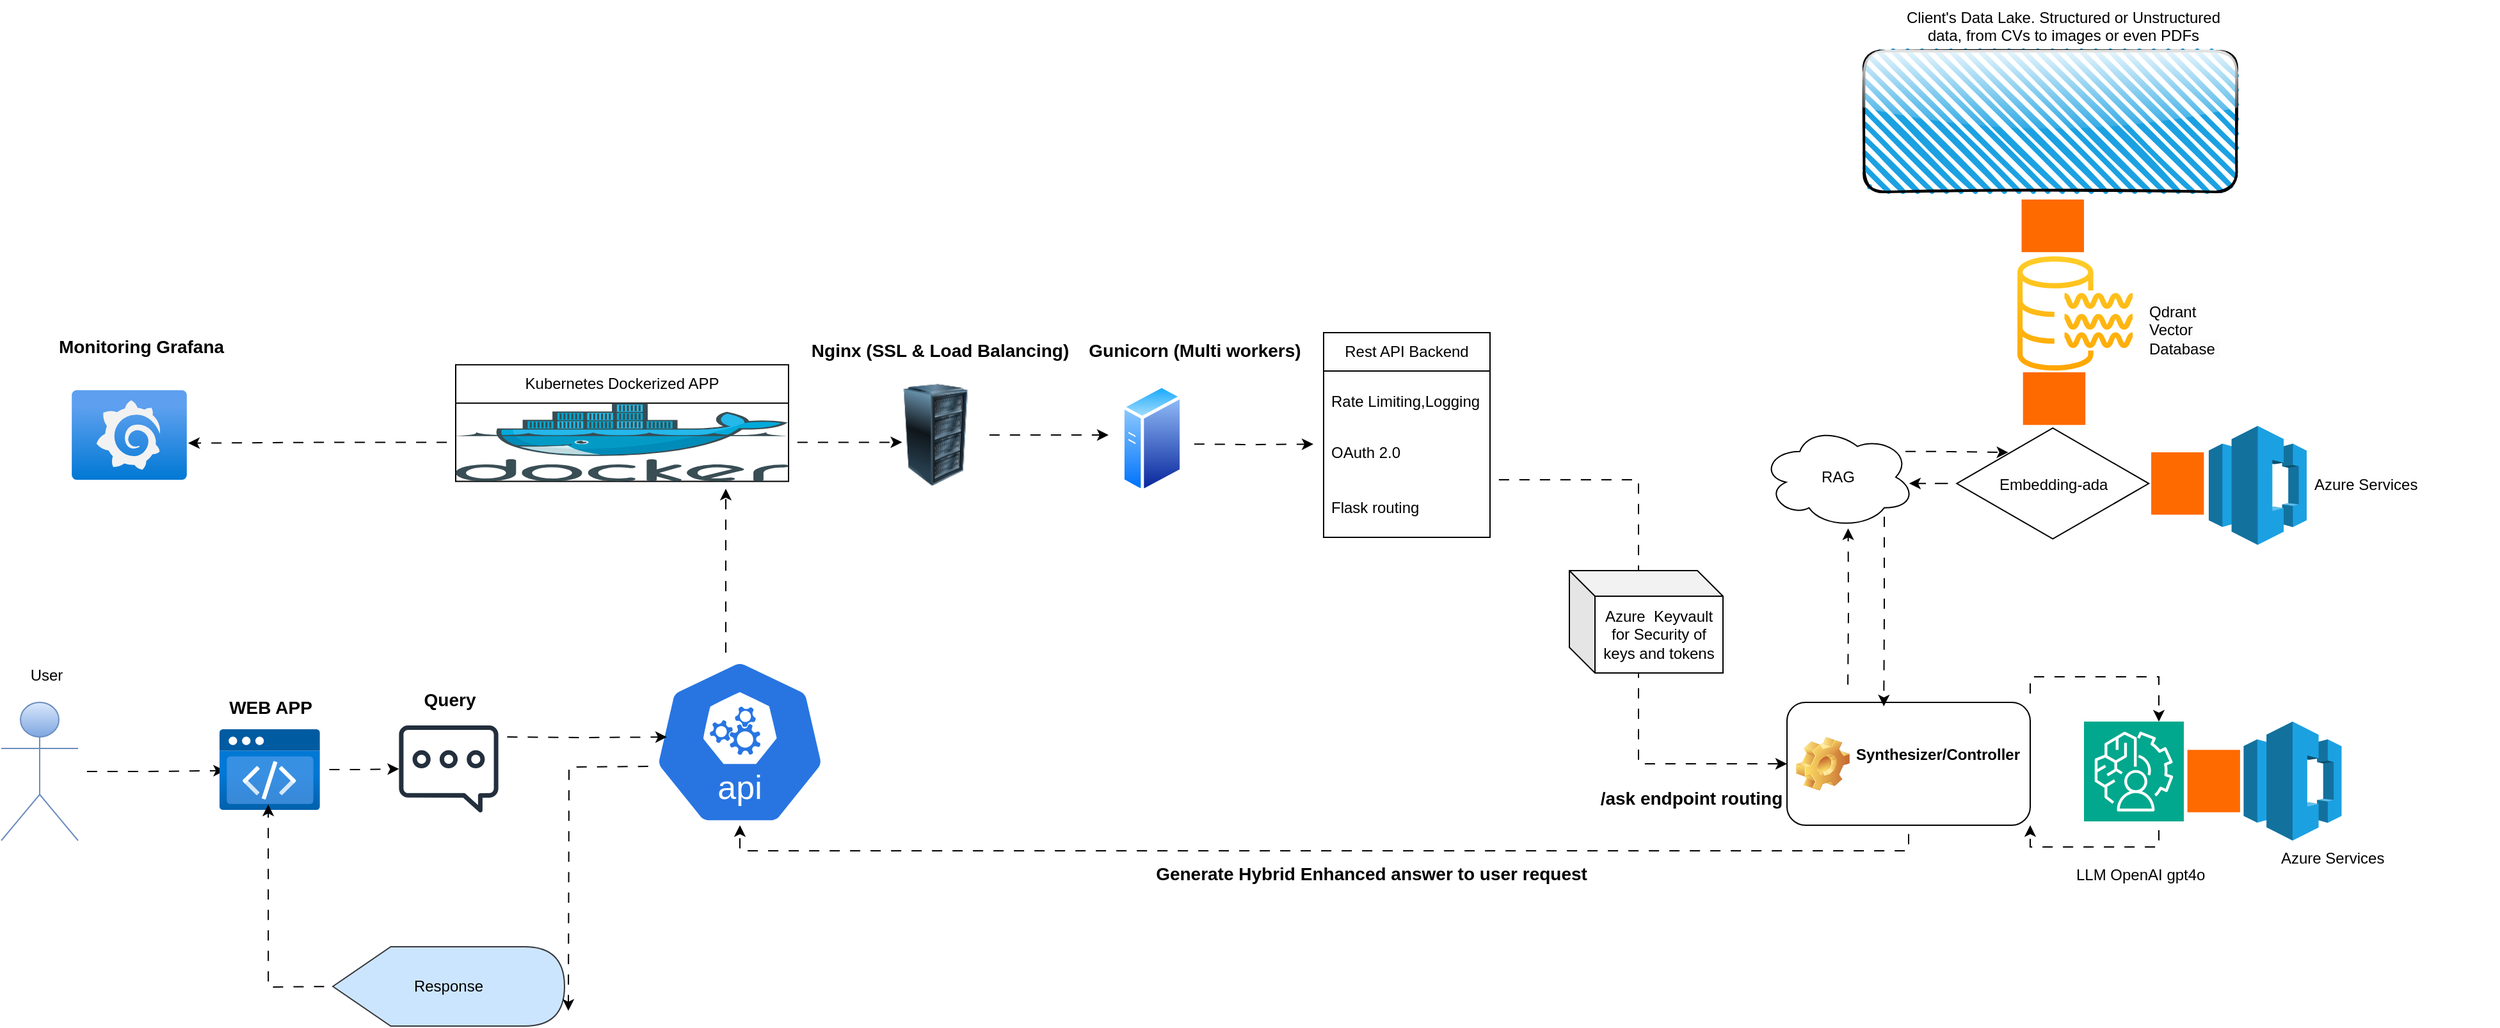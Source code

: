 <mxfile version="25.0.3">
  <diagram name="Σελίδα-1" id="T_3XYmSJssD-ToN54GJW">
    <mxGraphModel dx="3287" dy="2834" grid="1" gridSize="10" guides="1" tooltips="1" connect="1" arrows="1" fold="1" page="1" pageScale="1" pageWidth="827" pageHeight="1169" math="0" shadow="0">
      <root>
        <mxCell id="0" />
        <mxCell id="1" parent="0" />
        <mxCell id="5_4cI_H6_dj6_kQbT12G-96" value="" style="html=1;whiteSpace=wrap;aspect=fixed;shape=isoRectangle;" parent="1" vertex="1">
          <mxGeometry x="842.63" y="-747.09" width="150" height="90" as="geometry" />
        </mxCell>
        <mxCell id="5_4cI_H6_dj6_kQbT12G-2" value="" style="shape=umlActor;verticalLabelPosition=bottom;verticalAlign=top;html=1;outlineConnect=0;fillColor=#dae8fc;gradientColor=#7ea6e0;strokeColor=#6c8ebf;" parent="1" vertex="1">
          <mxGeometry x="-685" y="-531" width="60" height="108" as="geometry" />
        </mxCell>
        <mxCell id="5_4cI_H6_dj6_kQbT12G-3" value="Rest API Backend" style="swimlane;fontStyle=0;childLayout=stackLayout;horizontal=1;startSize=30;horizontalStack=0;resizeParent=1;resizeParentMax=0;resizeLast=0;collapsible=1;marginBottom=0;whiteSpace=wrap;html=1;" parent="1" vertex="1">
          <mxGeometry x="348" y="-820" width="130" height="160" as="geometry" />
        </mxCell>
        <mxCell id="5_4cI_H6_dj6_kQbT12G-5" value="&lt;div&gt;&lt;br&gt;&lt;/div&gt;Rate Limiting,Logging&lt;div&gt;&lt;div&gt;&lt;br&gt;&lt;/div&gt;&lt;div&gt;&lt;br&gt;&lt;/div&gt;&lt;/div&gt;" style="text;strokeColor=none;fillColor=none;align=left;verticalAlign=middle;spacingLeft=4;spacingRight=4;overflow=hidden;points=[[0,0.5],[1,0.5]];portConstraint=eastwest;rotatable=0;whiteSpace=wrap;html=1;" parent="5_4cI_H6_dj6_kQbT12G-3" vertex="1">
          <mxGeometry y="30" width="130" height="40" as="geometry" />
        </mxCell>
        <mxCell id="5_4cI_H6_dj6_kQbT12G-6" value="OAuth 2.0&lt;div&gt;&lt;br&gt;&lt;/div&gt;&lt;div&gt;&lt;br&gt;&lt;/div&gt;&lt;div&gt;&lt;div&gt;&lt;div&gt;&lt;div&gt;&lt;div&gt;Flask routing&lt;br&gt;&lt;/div&gt;&lt;/div&gt;&lt;/div&gt;&lt;/div&gt;&lt;/div&gt;" style="text;strokeColor=none;fillColor=none;align=left;verticalAlign=middle;spacingLeft=4;spacingRight=4;overflow=hidden;points=[[0,0.5],[1,0.5]];portConstraint=eastwest;rotatable=0;whiteSpace=wrap;html=1;" parent="5_4cI_H6_dj6_kQbT12G-3" vertex="1">
          <mxGeometry y="70" width="130" height="90" as="geometry" />
        </mxCell>
        <mxCell id="5_4cI_H6_dj6_kQbT12G-8" value="" style="outlineConnect=0;dashed=0;verticalLabelPosition=bottom;verticalAlign=top;align=center;html=1;shape=mxgraph.aws3.codecommit;fillColor=#1ba1e2;strokeColor=#006EAF;fontColor=#ffffff;" parent="1" vertex="1">
          <mxGeometry x="1066.74" y="-516" width="76.5" height="93" as="geometry" />
        </mxCell>
        <mxCell id="5_4cI_H6_dj6_kQbT12G-9" value="User&lt;div&gt;&lt;br&gt;&lt;/div&gt;" style="text;html=1;align=center;verticalAlign=middle;resizable=0;points=[];autosize=1;strokeColor=none;fillColor=none;" parent="1" vertex="1">
          <mxGeometry x="-675" y="-565" width="50" height="40" as="geometry" />
        </mxCell>
        <mxCell id="5_4cI_H6_dj6_kQbT12G-11" value="&lt;font style=&quot;font-size: 14px;&quot;&gt;WEB APP&lt;/font&gt;" style="text;strokeColor=none;fillColor=none;html=1;fontSize=24;fontStyle=1;verticalAlign=middle;align=center;" parent="1" vertex="1">
          <mxGeometry x="-524.84" y="-550" width="99" height="40" as="geometry" />
        </mxCell>
        <mxCell id="5_4cI_H6_dj6_kQbT12G-39" value="" style="points=[];aspect=fixed;html=1;align=center;shadow=0;dashed=0;fillColor=#FF6A00;strokeColor=none;shape=mxgraph.alibaba_cloud.cdt_cloud_datatransfer;rotation=0;" parent="1" vertex="1">
          <mxGeometry x="893.26" y="-924.06" width="48.74" height="41.15" as="geometry" />
        </mxCell>
        <mxCell id="5_4cI_H6_dj6_kQbT12G-44" value="&lt;font&gt;/ask endpoint routing&lt;/font&gt;" style="text;strokeColor=none;fillColor=none;html=1;fontSize=14;fontStyle=1;verticalAlign=middle;align=center;" parent="1" vertex="1">
          <mxGeometry x="570" y="-476.5" width="130" height="40" as="geometry" />
        </mxCell>
        <mxCell id="5_4cI_H6_dj6_kQbT12G-46" value="" style="edgeStyle=orthogonalEdgeStyle;rounded=0;orthogonalLoop=1;jettySize=auto;html=1;entryX=0.059;entryY=0.513;entryDx=0;entryDy=0;entryPerimeter=0;flowAnimation=1;curved=0;fontColor=#FF9933;" parent="1" source="5_4cI_H6_dj6_kQbT12G-2" target="5_4cI_H6_dj6_kQbT12G-47" edge="1">
          <mxGeometry relative="1" as="geometry">
            <mxPoint x="-135" y="-365" as="targetPoint" />
            <mxPoint x="-405" y="-379" as="sourcePoint" />
          </mxGeometry>
        </mxCell>
        <mxCell id="5_4cI_H6_dj6_kQbT12G-45" value="" style="sketch=0;outlineConnect=0;fontColor=#232F3E;gradientColor=none;fillColor=#232F3D;strokeColor=none;dashed=0;verticalLabelPosition=bottom;verticalAlign=top;align=center;html=1;fontSize=12;fontStyle=0;aspect=fixed;pointerEvents=1;shape=mxgraph.aws4.chat;" parent="1" vertex="1">
          <mxGeometry x="-374.5" y="-513" width="78" height="68" as="geometry" />
        </mxCell>
        <mxCell id="5_4cI_H6_dj6_kQbT12G-112" style="edgeStyle=orthogonalEdgeStyle;rounded=0;orthogonalLoop=1;jettySize=auto;html=1;flowAnimation=1;" parent="1" source="5_4cI_H6_dj6_kQbT12G-47" target="5_4cI_H6_dj6_kQbT12G-45" edge="1">
          <mxGeometry relative="1" as="geometry" />
        </mxCell>
        <mxCell id="5_4cI_H6_dj6_kQbT12G-47" value="" style="image;aspect=fixed;html=1;points=[];align=center;fontSize=12;image=img/lib/azure2/preview/Static_Apps.svg;" parent="1" vertex="1">
          <mxGeometry x="-515" y="-510" width="79.33" height="63" as="geometry" />
        </mxCell>
        <mxCell id="5_4cI_H6_dj6_kQbT12G-48" value="&lt;span style=&quot;font-size: 14px;&quot;&gt;Query&lt;/span&gt;" style="text;strokeColor=none;fillColor=none;html=1;fontSize=24;fontStyle=1;verticalAlign=middle;align=center;" parent="1" vertex="1">
          <mxGeometry x="-385" y="-556" width="99" height="40" as="geometry" />
        </mxCell>
        <mxCell id="5_4cI_H6_dj6_kQbT12G-55" style="edgeStyle=orthogonalEdgeStyle;rounded=0;orthogonalLoop=1;jettySize=auto;html=1;entryX=0.486;entryY=0.934;entryDx=0;entryDy=0;entryPerimeter=0;flowAnimation=1;" parent="1" target="5_4cI_H6_dj6_kQbT12G-47" edge="1">
          <mxGeometry relative="1" as="geometry">
            <mxPoint x="-275" y="-216" as="targetPoint" />
            <mxPoint x="-425.83" y="-309" as="sourcePoint" />
          </mxGeometry>
        </mxCell>
        <mxCell id="5_4cI_H6_dj6_kQbT12G-56" value="&lt;font&gt;Generate Hybrid Enhanced answer to user request&lt;/font&gt;" style="text;strokeColor=none;fillColor=none;html=1;fontSize=14;fontStyle=1;verticalAlign=middle;align=center;" parent="1" vertex="1">
          <mxGeometry x="320" y="-417" width="130" height="40" as="geometry" />
        </mxCell>
        <mxCell id="5_4cI_H6_dj6_kQbT12G-60" value="Kubernetes Dockerized APP" style="swimlane;fontStyle=0;childLayout=stackLayout;horizontal=1;startSize=30;horizontalStack=0;resizeParent=1;resizeParentMax=0;resizeLast=0;collapsible=1;marginBottom=0;whiteSpace=wrap;html=1;" parent="1" vertex="1">
          <mxGeometry x="-330" y="-794.82" width="260" height="91.05" as="geometry" />
        </mxCell>
        <mxCell id="5_4cI_H6_dj6_kQbT12G-58" value="" style="image;sketch=0;aspect=fixed;html=1;points=[];align=center;fontSize=12;image=img/lib/mscae/Docker.svg;" parent="5_4cI_H6_dj6_kQbT12G-60" vertex="1">
          <mxGeometry y="30" width="260" height="61.05" as="geometry" />
        </mxCell>
        <mxCell id="5_4cI_H6_dj6_kQbT12G-73" value="&lt;span style=&quot;caret-color: rgb(0, 0, 0); color: rgb(0, 0, 0); font-family: Helvetica; font-size: 12px; font-style: normal; font-variant-caps: normal; font-weight: 400; letter-spacing: normal; orphans: auto; text-align: center; text-indent: 0px; text-transform: none; white-space: normal; widows: auto; word-spacing: 0px; -webkit-text-stroke-width: 0px; background-color: rgb(251, 251, 251); text-decoration: none; display: inline !important; float: none;&quot;&gt;Qdrant Vector Database&amp;nbsp;&lt;/span&gt;&lt;div&gt;&lt;span style=&quot;caret-color: rgb(0, 0, 0); color: rgb(0, 0, 0); font-family: Helvetica; font-size: 12px; font-style: normal; font-variant-caps: normal; font-weight: 400; letter-spacing: normal; orphans: auto; text-align: center; text-indent: 0px; text-transform: none; white-space: normal; widows: auto; word-spacing: 0px; -webkit-text-stroke-width: 0px; background-color: rgb(251, 251, 251); text-decoration: none; display: inline !important; float: none;&quot;&gt;&lt;br&gt;&lt;/span&gt;&lt;/div&gt;" style="text;whiteSpace=wrap;html=1;" parent="1" vertex="1">
          <mxGeometry x="990.74" y="-850" width="59.26" height="40" as="geometry" />
        </mxCell>
        <mxCell id="5_4cI_H6_dj6_kQbT12G-72" value="" style="sketch=0;outlineConnect=0;fillColor=#ffcd28;strokeColor=#d79b00;dashed=0;verticalLabelPosition=bottom;verticalAlign=top;align=center;html=1;fontSize=12;fontStyle=0;aspect=fixed;pointerEvents=1;shape=mxgraph.aws4.data_lake_resource_icon;gradientColor=#ffa500;" parent="1" vertex="1">
          <mxGeometry x="890" y="-880" width="90" height="90" as="geometry" />
        </mxCell>
        <mxCell id="-kxXGQuX5eWMb9TOzEhN-2" style="edgeStyle=orthogonalEdgeStyle;rounded=0;orthogonalLoop=1;jettySize=auto;html=1;exitX=1;exitY=0.5;exitDx=0;exitDy=0;flowAnimation=1;" edge="1" parent="1">
          <mxGeometry relative="1" as="geometry">
            <mxPoint x="340" y="-732.857" as="targetPoint" />
            <mxPoint x="240" y="-733" as="sourcePoint" />
          </mxGeometry>
        </mxCell>
        <mxCell id="-kxXGQuX5eWMb9TOzEhN-10" style="edgeStyle=orthogonalEdgeStyle;rounded=0;orthogonalLoop=1;jettySize=auto;html=1;exitX=0.25;exitY=0;exitDx=0;exitDy=0;flowAnimation=1;" edge="1" parent="1">
          <mxGeometry relative="1" as="geometry">
            <mxPoint x="757.778" y="-667.0" as="targetPoint" />
            <mxPoint x="757.5" y="-538" as="sourcePoint" />
          </mxGeometry>
        </mxCell>
        <mxCell id="5_4cI_H6_dj6_kQbT12G-81" value="Synthesizer/Controller&lt;div&gt;&lt;br&gt;&lt;/div&gt;" style="label;whiteSpace=wrap;html=1;image=img/clipart/Gear_128x128.png" parent="1" vertex="1">
          <mxGeometry x="710" y="-531" width="190" height="96" as="geometry" />
        </mxCell>
        <mxCell id="5_4cI_H6_dj6_kQbT12G-90" value="&lt;div&gt;Response&lt;br&gt;&lt;/div&gt;" style="shape=display;whiteSpace=wrap;html=1;fillColor=#cce5ff;strokeColor=#36393d;" parent="1" vertex="1">
          <mxGeometry x="-426" y="-340" width="181" height="62" as="geometry" />
        </mxCell>
        <mxCell id="5_4cI_H6_dj6_kQbT12G-95" value="Embedding-ada" style="text;strokeColor=none;fillColor=none;align=left;verticalAlign=top;spacingLeft=4;spacingRight=4;overflow=hidden;rotatable=0;points=[[0,0.5],[1,0.5]];portConstraint=eastwest;whiteSpace=wrap;html=1;" parent="1" vertex="1">
          <mxGeometry x="870" y="-715" width="150" height="43" as="geometry" />
        </mxCell>
        <mxCell id="5_4cI_H6_dj6_kQbT12G-98" style="edgeStyle=orthogonalEdgeStyle;rounded=0;orthogonalLoop=1;jettySize=auto;html=1;exitX=1;exitY=0.5;exitDx=0;exitDy=0;entryX=0;entryY=0.5;entryDx=0;entryDy=0;flowAnimation=1;" parent="1" source="5_4cI_H6_dj6_kQbT12G-6" target="5_4cI_H6_dj6_kQbT12G-81" edge="1">
          <mxGeometry relative="1" as="geometry" />
        </mxCell>
        <mxCell id="5_4cI_H6_dj6_kQbT12G-108" value="" style="image;aspect=fixed;html=1;points=[];align=center;fontSize=12;image=img/lib/azure2/other/Grafana.svg;imageBackground=none;imageBorder=none;" parent="1" vertex="1">
          <mxGeometry x="-630" y="-774.94" width="90" height="69.89" as="geometry" />
        </mxCell>
        <mxCell id="5_4cI_H6_dj6_kQbT12G-110" value="&lt;span style=&quot;font-size: 14px;&quot;&gt;Monitoring Grafana&lt;/span&gt;" style="text;strokeColor=none;fillColor=none;html=1;fontSize=24;fontStyle=1;verticalAlign=middle;align=center;" parent="1" vertex="1">
          <mxGeometry x="-650" y="-831.91" width="148.08" height="40" as="geometry" />
        </mxCell>
        <mxCell id="-kxXGQuX5eWMb9TOzEhN-22" style="edgeStyle=orthogonalEdgeStyle;rounded=0;orthogonalLoop=1;jettySize=auto;html=1;flowAnimation=1;" edge="1" parent="1">
          <mxGeometry relative="1" as="geometry">
            <mxPoint x="-119" y="-698" as="targetPoint" />
            <mxPoint x="-119" y="-563" as="sourcePoint" />
          </mxGeometry>
        </mxCell>
        <mxCell id="5_4cI_H6_dj6_kQbT12G-113" value="" style="aspect=fixed;sketch=0;html=1;dashed=0;whitespace=wrap;verticalLabelPosition=bottom;verticalAlign=top;fillColor=#2875E2;strokeColor=#ffffff;points=[[0.005,0.63,0],[0.1,0.2,0],[0.9,0.2,0],[0.5,0,0],[0.995,0.63,0],[0.72,0.99,0],[0.5,1,0],[0.28,0.99,0]];shape=mxgraph.kubernetes.icon2;kubernetesLabel=1;prIcon=api" parent="1" vertex="1">
          <mxGeometry x="-175.71" y="-565" width="135.42" height="130" as="geometry" />
        </mxCell>
        <mxCell id="5_4cI_H6_dj6_kQbT12G-120" style="edgeStyle=orthogonalEdgeStyle;rounded=0;orthogonalLoop=1;jettySize=auto;html=1;entryX=1.011;entryY=0.591;entryDx=0;entryDy=0;entryPerimeter=0;flowAnimation=1;" parent="1" source="5_4cI_H6_dj6_kQbT12G-58" target="5_4cI_H6_dj6_kQbT12G-108" edge="1">
          <mxGeometry relative="1" as="geometry" />
        </mxCell>
        <mxCell id="jBB7QVOfnN-mEvMkWZ6e-23" style="edgeStyle=orthogonalEdgeStyle;rounded=0;orthogonalLoop=1;jettySize=auto;html=1;exitX=0.75;exitY=1;exitDx=0;exitDy=0;exitPerimeter=0;entryX=1;entryY=1;entryDx=0;entryDy=0;flowAnimation=1;" parent="1" source="5_4cI_H6_dj6_kQbT12G-123" target="5_4cI_H6_dj6_kQbT12G-81" edge="1">
          <mxGeometry relative="1" as="geometry" />
        </mxCell>
        <mxCell id="5_4cI_H6_dj6_kQbT12G-123" value="" style="sketch=0;points=[[0,0,0],[0.25,0,0],[0.5,0,0],[0.75,0,0],[1,0,0],[0,1,0],[0.25,1,0],[0.5,1,0],[0.75,1,0],[1,1,0],[0,0.25,0],[0,0.5,0],[0,0.75,0],[1,0.25,0],[1,0.5,0],[1,0.75,0]];outlineConnect=0;fontColor=#232F3E;fillColor=#01A88D;strokeColor=#ffffff;dashed=0;verticalLabelPosition=bottom;verticalAlign=top;align=center;html=1;fontSize=12;fontStyle=0;aspect=fixed;shape=mxgraph.aws4.resourceIcon;resIcon=mxgraph.aws4.augmented_ai;" parent="1" vertex="1">
          <mxGeometry x="942" y="-516" width="78" height="78" as="geometry" />
        </mxCell>
        <mxCell id="5_4cI_H6_dj6_kQbT12G-125" value="&lt;div&gt;LLM OpenAI gpt4o&lt;/div&gt;&lt;div&gt;&lt;br&gt;&lt;/div&gt;" style="text;strokeColor=none;fillColor=none;align=left;verticalAlign=top;spacingLeft=4;spacingRight=4;overflow=hidden;rotatable=0;points=[[0,0.5],[1,0.5]];portConstraint=eastwest;whiteSpace=wrap;html=1;" parent="1" vertex="1">
          <mxGeometry x="930" y="-410" width="150" height="26" as="geometry" />
        </mxCell>
        <mxCell id="5_4cI_H6_dj6_kQbT12G-126" value="Azure Services&lt;div&gt;&lt;br&gt;&lt;/div&gt;" style="text;strokeColor=none;fillColor=none;align=left;verticalAlign=top;spacingLeft=4;spacingRight=4;overflow=hidden;rotatable=0;points=[[0,0.5],[1,0.5]];portConstraint=eastwest;whiteSpace=wrap;html=1;" parent="1" vertex="1">
          <mxGeometry x="1090" y="-423" width="150" height="26" as="geometry" />
        </mxCell>
        <mxCell id="5_4cI_H6_dj6_kQbT12G-129" style="edgeStyle=orthogonalEdgeStyle;rounded=0;orthogonalLoop=1;jettySize=auto;html=1;exitX=0.5;exitY=1;exitDx=0;exitDy=0;entryX=0.5;entryY=1;entryDx=0;entryDy=0;entryPerimeter=0;flowAnimation=1;" parent="1" source="5_4cI_H6_dj6_kQbT12G-81" target="5_4cI_H6_dj6_kQbT12G-113" edge="1">
          <mxGeometry relative="1" as="geometry" />
        </mxCell>
        <mxCell id="jBB7QVOfnN-mEvMkWZ6e-1" value="&#x9;&lt;span style=&quot;white-space: pre;&quot;&gt;Azure&lt;/span&gt;&amp;nbsp; Keyvault for Security of keys and tokens" style="shape=cube;whiteSpace=wrap;html=1;boundedLbl=1;backgroundOutline=1;darkOpacity=0.05;darkOpacity2=0.1;" parent="1" vertex="1">
          <mxGeometry x="540" y="-634" width="120" height="80" as="geometry" />
        </mxCell>
        <mxCell id="jBB7QVOfnN-mEvMkWZ6e-2" value="" style="outlineConnect=0;dashed=0;verticalLabelPosition=bottom;verticalAlign=top;align=center;html=1;shape=mxgraph.aws3.codecommit;fillColor=#1ba1e2;strokeColor=#006EAF;fontColor=#ffffff;" parent="1" vertex="1">
          <mxGeometry x="1039.48" y="-747.09" width="76.5" height="93" as="geometry" />
        </mxCell>
        <mxCell id="jBB7QVOfnN-mEvMkWZ6e-3" value="" style="points=[];aspect=fixed;html=1;align=center;shadow=0;dashed=0;fillColor=#FF6A00;strokeColor=none;shape=mxgraph.alibaba_cloud.cdt_cloud_datatransfer;rotation=90;" parent="1" vertex="1">
          <mxGeometry x="990.74" y="-722.67" width="48.74" height="41.15" as="geometry" />
        </mxCell>
        <mxCell id="jBB7QVOfnN-mEvMkWZ6e-4" value="Azure Services&lt;div&gt;&lt;br&gt;&lt;/div&gt;" style="text;strokeColor=none;fillColor=none;align=left;verticalAlign=top;spacingLeft=4;spacingRight=4;overflow=hidden;rotatable=0;points=[[0,0.5],[1,0.5]];portConstraint=eastwest;whiteSpace=wrap;html=1;" parent="1" vertex="1">
          <mxGeometry x="1115.98" y="-715.1" width="150" height="26" as="geometry" />
        </mxCell>
        <mxCell id="jBB7QVOfnN-mEvMkWZ6e-6" value="" style="points=[];aspect=fixed;html=1;align=center;shadow=0;dashed=0;fillColor=#FF6A00;strokeColor=none;shape=mxgraph.alibaba_cloud.cdt_cloud_datatransfer;rotation=90;" parent="1" vertex="1">
          <mxGeometry x="1019" y="-490.08" width="48.74" height="41.15" as="geometry" />
        </mxCell>
        <mxCell id="jBB7QVOfnN-mEvMkWZ6e-11" value="" style="rounded=1;whiteSpace=wrap;html=1;strokeWidth=2;fillWeight=4;hachureGap=8;hachureAngle=45;fillColor=#1ba1e2;sketch=1;glass=1;gradientColor=none;" parent="1" vertex="1">
          <mxGeometry x="770.24" y="-1040" width="291" height="110" as="geometry" />
        </mxCell>
        <mxCell id="jBB7QVOfnN-mEvMkWZ6e-12" value="&lt;div style=&quot;text-align: center;&quot;&gt;Client&#39;s Data Lake. Structured or Unstructured data, from CVs to images or even PDFs&lt;/div&gt;" style="text;whiteSpace=wrap;html=1;" parent="1" vertex="1">
          <mxGeometry x="800" y="-1080" width="250" height="40" as="geometry" />
        </mxCell>
        <mxCell id="jBB7QVOfnN-mEvMkWZ6e-22" style="edgeStyle=orthogonalEdgeStyle;rounded=0;orthogonalLoop=1;jettySize=auto;html=1;exitX=1;exitY=0;exitDx=0;exitDy=0;entryX=0.75;entryY=0;entryDx=0;entryDy=0;entryPerimeter=0;flowAnimation=1;" parent="1" source="5_4cI_H6_dj6_kQbT12G-81" target="5_4cI_H6_dj6_kQbT12G-123" edge="1">
          <mxGeometry relative="1" as="geometry" />
        </mxCell>
        <mxCell id="jBB7QVOfnN-mEvMkWZ6e-25" value="" style="points=[];aspect=fixed;html=1;align=center;shadow=0;dashed=0;fillColor=#FF6A00;strokeColor=none;shape=mxgraph.alibaba_cloud.cdt_cloud_datatransfer;rotation=0;" parent="1" vertex="1">
          <mxGeometry x="894.37" y="-789" width="48.74" height="41.15" as="geometry" />
        </mxCell>
        <mxCell id="-kxXGQuX5eWMb9TOzEhN-5" value="RAG" style="ellipse;shape=cloud;whiteSpace=wrap;html=1;" vertex="1" parent="1">
          <mxGeometry x="690" y="-747.09" width="120" height="80" as="geometry" />
        </mxCell>
        <mxCell id="-kxXGQuX5eWMb9TOzEhN-11" style="edgeStyle=orthogonalEdgeStyle;rounded=0;orthogonalLoop=1;jettySize=auto;html=1;exitX=0.8;exitY=0.8;exitDx=0;exitDy=0;exitPerimeter=0;entryX=0.398;entryY=0.032;entryDx=0;entryDy=0;entryPerimeter=0;flowAnimation=1;" edge="1" parent="1" source="-kxXGQuX5eWMb9TOzEhN-5" target="5_4cI_H6_dj6_kQbT12G-81">
          <mxGeometry relative="1" as="geometry" />
        </mxCell>
        <mxCell id="-kxXGQuX5eWMb9TOzEhN-12" style="edgeStyle=orthogonalEdgeStyle;rounded=0;orthogonalLoop=1;jettySize=auto;html=1;exitX=0.88;exitY=0.25;exitDx=0;exitDy=0;exitPerimeter=0;entryX=0.268;entryY=0.23;entryDx=0;entryDy=0;entryPerimeter=0;flowAnimation=1;" edge="1" parent="1" source="-kxXGQuX5eWMb9TOzEhN-5" target="5_4cI_H6_dj6_kQbT12G-96">
          <mxGeometry relative="1" as="geometry" />
        </mxCell>
        <mxCell id="-kxXGQuX5eWMb9TOzEhN-13" style="edgeStyle=orthogonalEdgeStyle;rounded=0;orthogonalLoop=1;jettySize=auto;html=1;entryX=0.962;entryY=0.562;entryDx=0;entryDy=0;entryPerimeter=0;flowAnimation=1;" edge="1" parent="1" source="5_4cI_H6_dj6_kQbT12G-96" target="-kxXGQuX5eWMb9TOzEhN-5">
          <mxGeometry relative="1" as="geometry" />
        </mxCell>
        <mxCell id="-kxXGQuX5eWMb9TOzEhN-19" style="edgeStyle=orthogonalEdgeStyle;rounded=0;orthogonalLoop=1;jettySize=auto;html=1;flowAnimation=1;" edge="1" parent="1" source="-kxXGQuX5eWMb9TOzEhN-14">
          <mxGeometry relative="1" as="geometry">
            <mxPoint x="180" y="-740.0" as="targetPoint" />
          </mxGeometry>
        </mxCell>
        <mxCell id="-kxXGQuX5eWMb9TOzEhN-14" value="" style="image;html=1;image=img/lib/clip_art/computers/Server_Rack_128x128.png" vertex="1" parent="1">
          <mxGeometry x="10" y="-780" width="70" height="80" as="geometry" />
        </mxCell>
        <mxCell id="-kxXGQuX5eWMb9TOzEhN-15" value="&lt;span style=&quot;font-size: 14px;&quot;&gt;Nginx (SSL &amp;amp; Load Balancing)&lt;/span&gt;" style="text;strokeColor=none;fillColor=none;html=1;fontSize=24;fontStyle=1;verticalAlign=middle;align=center;" vertex="1" parent="1">
          <mxGeometry x="-1.79" y="-829" width="99" height="40" as="geometry" />
        </mxCell>
        <mxCell id="-kxXGQuX5eWMb9TOzEhN-16" value="" style="image;aspect=fixed;perimeter=ellipsePerimeter;html=1;align=center;shadow=0;dashed=0;spacingTop=3;image=img/lib/active_directory/generic_server.svg;" vertex="1" parent="1">
          <mxGeometry x="190" y="-780" width="48" height="85.71" as="geometry" />
        </mxCell>
        <mxCell id="-kxXGQuX5eWMb9TOzEhN-17" value="&lt;span style=&quot;font-size: 14px;&quot;&gt;Gunicorn (Multi workers)&lt;/span&gt;&lt;div&gt;&lt;span style=&quot;font-size: 14px;&quot;&gt;&lt;br&gt;&lt;/span&gt;&lt;/div&gt;" style="text;strokeColor=none;fillColor=none;html=1;fontSize=24;fontStyle=1;verticalAlign=middle;align=center;" vertex="1" parent="1">
          <mxGeometry x="197.5" y="-815" width="99" height="40" as="geometry" />
        </mxCell>
        <mxCell id="-kxXGQuX5eWMb9TOzEhN-18" style="edgeStyle=orthogonalEdgeStyle;rounded=0;orthogonalLoop=1;jettySize=auto;html=1;entryX=0.125;entryY=0.571;entryDx=0;entryDy=0;entryPerimeter=0;flowAnimation=1;" edge="1" parent="1" source="5_4cI_H6_dj6_kQbT12G-58" target="-kxXGQuX5eWMb9TOzEhN-14">
          <mxGeometry relative="1" as="geometry" />
        </mxCell>
        <mxCell id="-kxXGQuX5eWMb9TOzEhN-23" style="edgeStyle=orthogonalEdgeStyle;rounded=0;orthogonalLoop=1;jettySize=auto;html=1;entryX=0.079;entryY=0.662;entryDx=0;entryDy=0;entryPerimeter=0;flowAnimation=1;" edge="1" parent="1">
          <mxGeometry relative="1" as="geometry">
            <mxPoint x="-296.689" y="-504.0" as="sourcePoint" />
            <mxPoint x="-165.012" y="-503.94" as="targetPoint" />
          </mxGeometry>
        </mxCell>
        <mxCell id="-kxXGQuX5eWMb9TOzEhN-24" style="edgeStyle=orthogonalEdgeStyle;rounded=0;orthogonalLoop=1;jettySize=auto;html=1;entryX=1;entryY=0.5;entryDx=0;entryDy=0;entryPerimeter=0;flowAnimation=1;" edge="1" parent="1">
          <mxGeometry relative="1" as="geometry">
            <mxPoint x="-172.71" y="-481" as="sourcePoint" />
            <mxPoint x="-242" y="-290.0" as="targetPoint" />
          </mxGeometry>
        </mxCell>
      </root>
    </mxGraphModel>
  </diagram>
</mxfile>
